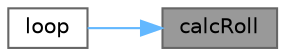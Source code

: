 digraph "calcRoll"
{
 // LATEX_PDF_SIZE
  bgcolor="transparent";
  edge [fontname=Helvetica,fontsize=10,labelfontname=Helvetica,labelfontsize=10];
  node [fontname=Helvetica,fontsize=10,shape=box,height=0.2,width=0.4];
  rankdir="RL";
  Node1 [label="calcRoll",height=0.2,width=0.4,color="gray40", fillcolor="grey60", style="filled", fontcolor="black",tooltip="This function claculate the roll of the glove from the accelaition."];
  Node1 -> Node2 [dir="back",color="steelblue1",style="solid"];
  Node2 [label="loop",height=0.2,width=0.4,color="grey40", fillcolor="white", style="filled",URL="$master_8ino.html#afe461d27b9c48d5921c00d521181f12f",tooltip="This is the loop that is run everything."];
}

